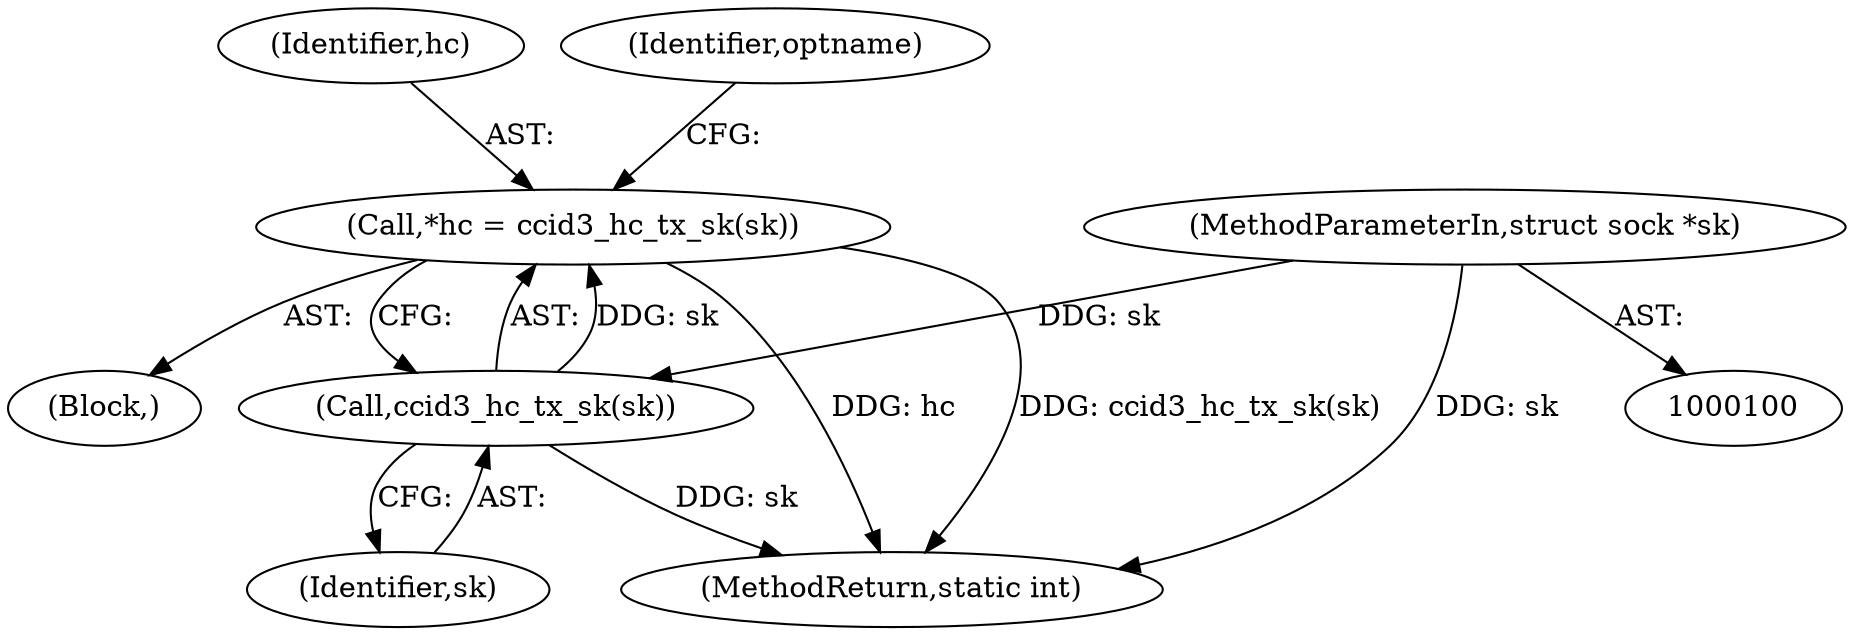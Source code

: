 digraph "0_linux_7b07f8eb75aa3097cdfd4f6eac3da49db787381d@pointer" {
"1000108" [label="(Call,*hc = ccid3_hc_tx_sk(sk))"];
"1000110" [label="(Call,ccid3_hc_tx_sk(sk))"];
"1000101" [label="(MethodParameterIn,struct sock *sk)"];
"1000109" [label="(Identifier,hc)"];
"1000106" [label="(Block,)"];
"1000115" [label="(Identifier,optname)"];
"1000108" [label="(Call,*hc = ccid3_hc_tx_sk(sk))"];
"1000208" [label="(MethodReturn,static int)"];
"1000111" [label="(Identifier,sk)"];
"1000101" [label="(MethodParameterIn,struct sock *sk)"];
"1000110" [label="(Call,ccid3_hc_tx_sk(sk))"];
"1000108" -> "1000106"  [label="AST: "];
"1000108" -> "1000110"  [label="CFG: "];
"1000109" -> "1000108"  [label="AST: "];
"1000110" -> "1000108"  [label="AST: "];
"1000115" -> "1000108"  [label="CFG: "];
"1000108" -> "1000208"  [label="DDG: ccid3_hc_tx_sk(sk)"];
"1000108" -> "1000208"  [label="DDG: hc"];
"1000110" -> "1000108"  [label="DDG: sk"];
"1000110" -> "1000111"  [label="CFG: "];
"1000111" -> "1000110"  [label="AST: "];
"1000110" -> "1000208"  [label="DDG: sk"];
"1000101" -> "1000110"  [label="DDG: sk"];
"1000101" -> "1000100"  [label="AST: "];
"1000101" -> "1000208"  [label="DDG: sk"];
}
